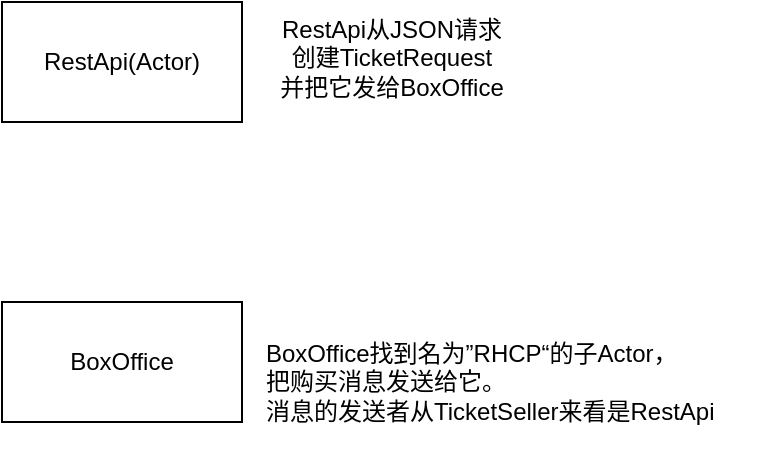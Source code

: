 <mxfile version="21.1.2" type="device" pages="3">
  <diagram id="QdtzB1-yVZnQ2-44isdV" name="第 1 页">
    <mxGraphModel dx="1276" dy="614" grid="1" gridSize="10" guides="1" tooltips="1" connect="1" arrows="1" fold="1" page="1" pageScale="1" pageWidth="827" pageHeight="1169" math="0" shadow="0">
      <root>
        <mxCell id="0" />
        <mxCell id="1" parent="0" />
        <mxCell id="yzGrq-KEkqZFvqPglRfG-1" value="RestApi(Actor)" style="rounded=0;whiteSpace=wrap;html=1;" parent="1" vertex="1">
          <mxGeometry x="120" y="120" width="120" height="60" as="geometry" />
        </mxCell>
        <mxCell id="yzGrq-KEkqZFvqPglRfG-3" value="BoxOffice" style="rounded=0;whiteSpace=wrap;html=1;" parent="1" vertex="1">
          <mxGeometry x="120" y="270" width="120" height="60" as="geometry" />
        </mxCell>
        <mxCell id="mO8PsYeswwl-MyHpv8Pa-1" value="RestApi从JSON请求&lt;br style=&quot;border-color: var(--border-color); text-align: left;&quot;&gt;&lt;span style=&quot;text-align: left;&quot;&gt;创建TicketRequest&lt;/span&gt;&lt;br style=&quot;border-color: var(--border-color); text-align: left;&quot;&gt;&lt;span style=&quot;text-align: left;&quot;&gt;并把它发给BoxOffice&lt;/span&gt;" style="text;html=1;strokeColor=none;fillColor=none;align=center;verticalAlign=middle;whiteSpace=wrap;rounded=0;" parent="1" vertex="1">
          <mxGeometry x="250" y="120" width="130" height="55" as="geometry" />
        </mxCell>
        <mxCell id="mO8PsYeswwl-MyHpv8Pa-2" value="BoxOffice找到名为”RHCP“的子Actor，&lt;br style=&quot;border-color: var(--border-color);&quot;&gt;&lt;span style=&quot;&quot;&gt;把购买消息发送给它。&lt;/span&gt;&lt;br style=&quot;border-color: var(--border-color);&quot;&gt;&lt;span style=&quot;&quot;&gt;消息的发送者从TicketSeller来看是RestApi&lt;/span&gt;" style="text;html=1;strokeColor=none;fillColor=none;align=left;verticalAlign=middle;whiteSpace=wrap;rounded=0;" parent="1" vertex="1">
          <mxGeometry x="250" y="270" width="250" height="80" as="geometry" />
        </mxCell>
      </root>
    </mxGraphModel>
  </diagram>
  <diagram id="lHQM6l09IXDPQYLzOYZr" name="思路整理">
    <mxGraphModel dx="1276" dy="214" grid="1" gridSize="10" guides="1" tooltips="1" connect="1" arrows="1" fold="1" page="0" pageScale="1" pageWidth="827" pageHeight="1169" math="0" shadow="0">
      <root>
        <mxCell id="0" />
        <mxCell id="1" parent="0" />
        <mxCell id="jNkwtZ25jCe6XWs4pB3f-2" value="Main" style="rounded=0;whiteSpace=wrap;html=1;sketch=1;curveFitting=1;jiggle=2;fontSize=13;fontFamily=Lucida Console;" parent="1" vertex="1">
          <mxGeometry x="40" y="690" width="120" height="60" as="geometry" />
        </mxCell>
        <mxCell id="jNkwtZ25jCe6XWs4pB3f-3" value="BoxOffice" style="rounded=0;whiteSpace=wrap;html=1;sketch=1;curveFitting=1;jiggle=2;fontSize=13;fontFamily=Lucida Console;" parent="1" vertex="1">
          <mxGeometry x="250" y="690" width="120" height="60" as="geometry" />
        </mxCell>
        <mxCell id="jNkwtZ25jCe6XWs4pB3f-4" value="EventMarshalling" style="rounded=0;whiteSpace=wrap;html=1;sketch=1;curveFitting=1;jiggle=2;fontSize=13;fontFamily=Lucida Console;" parent="1" vertex="1">
          <mxGeometry x="450" y="690" width="120" height="60" as="geometry" />
        </mxCell>
        <mxCell id="jNkwtZ25jCe6XWs4pB3f-5" value="RestApi" style="rounded=0;whiteSpace=wrap;html=1;sketch=1;curveFitting=1;jiggle=2;fontSize=13;fontFamily=Lucida Console;" parent="1" vertex="1">
          <mxGeometry x="670" y="1050" width="120" height="60" as="geometry" />
        </mxCell>
        <mxCell id="jNkwtZ25jCe6XWs4pB3f-6" value="TicketSeller" style="rounded=0;whiteSpace=wrap;html=1;sketch=1;curveFitting=1;jiggle=2;fontSize=13;fontFamily=Lucida Console;" parent="1" vertex="1">
          <mxGeometry x="850" y="690" width="120" height="60" as="geometry" />
        </mxCell>
        <mxCell id="jNkwtZ25jCe6XWs4pB3f-7" value="读取 application.conf配置文件" style="rounded=0;whiteSpace=wrap;html=1;sketch=1;curveFitting=1;jiggle=2;fontSize=13;fontFamily=Lucida Console;" parent="1" vertex="1">
          <mxGeometry x="40" y="820" width="120" height="60" as="geometry" />
        </mxCell>
        <mxCell id="jNkwtZ25jCe6XWs4pB3f-8" value="创建 ActorSystem()" style="rounded=0;whiteSpace=wrap;html=1;sketch=1;curveFitting=1;jiggle=2;fontSize=13;fontFamily=Lucida Console;" parent="1" vertex="1">
          <mxGeometry x="40" y="940" width="120" height="60" as="geometry" />
        </mxCell>
        <mxCell id="jNkwtZ25jCe6XWs4pB3f-9" value="创建 RestApi定义超时时间和HTTP路由信息" style="rounded=0;whiteSpace=wrap;html=1;sketch=1;curveFitting=1;jiggle=2;fontSize=13;fontFamily=Lucida Console;" parent="1" vertex="1">
          <mxGeometry x="40" y="1060" width="120" height="60" as="geometry" />
        </mxCell>
        <mxCell id="jNkwtZ25jCe6XWs4pB3f-10" value="route使用方便的DSL定义（DSL由Akka的akka-http模块提供。）" style="rounded=0;whiteSpace=wrap;html=1;sketch=1;curveFitting=1;jiggle=2;fontSize=13;fontFamily=Lucida Console;" parent="1" vertex="1">
          <mxGeometry x="225" y="1060" width="170" height="60" as="geometry" />
        </mxCell>
        <mxCell id="jNkwtZ25jCe6XWs4pB3f-11" value="" style="endArrow=classic;html=1;rounded=0;entryX=0;entryY=0.5;entryDx=0;entryDy=0;sketch=1;curveFitting=1;jiggle=2;fontSize=13;fontFamily=Lucida Console;" parent="1" target="jNkwtZ25jCe6XWs4pB3f-10" edge="1">
          <mxGeometry width="50" height="50" relative="1" as="geometry">
            <mxPoint x="170" y="1090" as="sourcePoint" />
            <mxPoint x="210" y="1140" as="targetPoint" />
          </mxGeometry>
        </mxCell>
        <mxCell id="jNkwtZ25jCe6XWs4pB3f-12" value="负责JSON转换和所需的HTTP响应" style="rounded=0;whiteSpace=wrap;html=1;sketch=1;curveFitting=1;jiggle=2;fontSize=13;fontFamily=Lucida Console;" parent="1" vertex="1">
          <mxGeometry x="225" y="1160" width="165" height="60" as="geometry" />
        </mxCell>
        <mxCell id="jNkwtZ25jCe6XWs4pB3f-13" value="" style="endArrow=classic;html=1;rounded=0;sketch=1;curveFitting=1;jiggle=2;fontSize=13;fontFamily=Lucida Console;" parent="1" edge="1">
          <mxGeometry width="50" height="50" relative="1" as="geometry">
            <mxPoint x="170" y="1130" as="sourcePoint" />
            <mxPoint x="220" y="1180" as="targetPoint" />
          </mxGeometry>
        </mxCell>
        <mxCell id="jNkwtZ25jCe6XWs4pB3f-15" value="Get /events" style="rounded=0;whiteSpace=wrap;html=1;fontSize=13;sketch=1;curveFitting=1;jiggle=2;fontFamily=Lucida Console;" parent="1" vertex="1">
          <mxGeometry x="740" y="1130" width="190" height="60" as="geometry" />
        </mxCell>
        <mxCell id="jNkwtZ25jCe6XWs4pB3f-16" value="Post /events/Segment" style="rounded=0;whiteSpace=wrap;html=1;fontSize=13;sketch=1;curveFitting=1;jiggle=2;fontFamily=Lucida Console;" parent="1" vertex="1">
          <mxGeometry x="740" y="1210" width="190" height="60" as="geometry" />
        </mxCell>
        <mxCell id="jNkwtZ25jCe6XWs4pB3f-17" value="Post events/Segment/tickets" style="rounded=0;whiteSpace=wrap;html=1;fontSize=13;sketch=1;curveFitting=1;jiggle=2;fontFamily=Lucida Console;" parent="1" vertex="1">
          <mxGeometry x="740" y="1450" width="190" height="60" as="geometry" />
        </mxCell>
        <mxCell id="jNkwtZ25jCe6XWs4pB3f-18" value="&lt;b&gt;Trait&lt;/b&gt; BoxOfficeApi" style="rounded=0;whiteSpace=wrap;html=1;sketch=1;curveFitting=1;jiggle=2;fontSize=13;fontFamily=Lucida Console;" parent="1" vertex="1">
          <mxGeometry x="1030" y="1050" width="120" height="60" as="geometry" />
        </mxCell>
        <mxCell id="jNkwtZ25jCe6XWs4pB3f-19" value="getEvents()" style="rounded=0;whiteSpace=wrap;html=1;fontSize=13;sketch=1;curveFitting=1;jiggle=2;fontFamily=Lucida Console;" parent="1" vertex="1">
          <mxGeometry x="1110" y="1130" width="190" height="60" as="geometry" />
        </mxCell>
        <mxCell id="jNkwtZ25jCe6XWs4pB3f-20" value="createEvent" style="rounded=0;whiteSpace=wrap;html=1;fontSize=13;sketch=1;curveFitting=1;jiggle=2;fontFamily=Lucida Console;" parent="1" vertex="1">
          <mxGeometry x="1110" y="1210" width="190" height="60" as="geometry" />
        </mxCell>
        <mxCell id="jNkwtZ25jCe6XWs4pB3f-21" value="getEvents(event)" style="rounded=0;whiteSpace=wrap;html=1;fontSize=13;sketch=1;curveFitting=1;jiggle=2;fontFamily=Lucida Console;" parent="1" vertex="1">
          <mxGeometry x="1110" y="1290" width="190" height="60" as="geometry" />
        </mxCell>
        <mxCell id="jNkwtZ25jCe6XWs4pB3f-22" value="Get /events/Segment" style="rounded=0;whiteSpace=wrap;html=1;fontSize=13;sketch=1;curveFitting=1;jiggle=2;fontFamily=Lucida Console;" parent="1" vertex="1">
          <mxGeometry x="740" y="1290" width="190" height="60" as="geometry" />
        </mxCell>
        <mxCell id="jNkwtZ25jCe6XWs4pB3f-23" value="Delete /events/Segment" style="rounded=0;whiteSpace=wrap;html=1;fontSize=13;sketch=1;curveFitting=1;jiggle=2;fontFamily=Lucida Console;" parent="1" vertex="1">
          <mxGeometry x="740" y="1370" width="190" height="60" as="geometry" />
        </mxCell>
        <mxCell id="jNkwtZ25jCe6XWs4pB3f-24" value="cancelEvent(event)" style="rounded=0;whiteSpace=wrap;html=1;fontSize=13;sketch=1;curveFitting=1;jiggle=2;fontFamily=Lucida Console;" parent="1" vertex="1">
          <mxGeometry x="1110" y="1370" width="190" height="60" as="geometry" />
        </mxCell>
        <mxCell id="jNkwtZ25jCe6XWs4pB3f-25" value="requestTickets(event,tickets)" style="rounded=0;whiteSpace=wrap;html=1;fontSize=13;sketch=1;curveFitting=1;jiggle=2;fontFamily=Lucida Console;" parent="1" vertex="1">
          <mxGeometry x="1110" y="1450" width="190" height="60" as="geometry" />
        </mxCell>
        <mxCell id="jNkwtZ25jCe6XWs4pB3f-26" value="&lt;b&gt;Actor&lt;/b&gt;&amp;nbsp;boxOffice" style="rounded=0;whiteSpace=wrap;html=1;sketch=1;curveFitting=1;jiggle=2;fillColor=#d5e8d4;strokeColor=#82b366;fontFamily=Lucida Console;" parent="1" vertex="1">
          <mxGeometry x="1410" y="1050" width="110" height="70" as="geometry" />
        </mxCell>
        <mxCell id="jNkwtZ25jCe6XWs4pB3f-29" value="createBoxOffice()" style="text;html=1;strokeColor=#82b366;fillColor=#d5e8d4;align=center;verticalAlign=middle;whiteSpace=wrap;rounded=0;fontStyle=1;sketch=1;curveFitting=1;jiggle=2;fontSize=15;fontFamily=Lucida Console;" parent="1" vertex="1">
          <mxGeometry x="960" y="955" width="190" height="30" as="geometry" />
        </mxCell>
        <mxCell id="jNkwtZ25jCe6XWs4pB3f-31" value="Main" style="rounded=0;whiteSpace=wrap;html=1;sketch=1;curveFitting=1;jiggle=2;fontFamily=Lucida Console;" parent="1" vertex="1">
          <mxGeometry x="480" y="1260" width="120" height="60" as="geometry" />
        </mxCell>
        <mxCell id="jNkwtZ25jCe6XWs4pB3f-32" value="" style="endArrow=classic;html=1;rounded=0;sketch=1;curveFitting=1;jiggle=2;fontFamily=Lucida Console;" parent="1" edge="1">
          <mxGeometry width="50" height="50" relative="1" as="geometry">
            <mxPoint x="610" y="1290" as="sourcePoint" />
            <mxPoint x="720" y="1290" as="targetPoint" />
          </mxGeometry>
        </mxCell>
        <mxCell id="jNkwtZ25jCe6XWs4pB3f-33" value="ActorSystem()" style="text;html=1;strokeColor=#82b366;fillColor=#d5e8d4;align=center;verticalAlign=middle;whiteSpace=wrap;rounded=0;sketch=1;curveFitting=1;jiggle=2;fontFamily=Lucida Console;" parent="1" vertex="1">
          <mxGeometry x="610" y="1250" width="100" height="30" as="geometry" />
        </mxCell>
        <mxCell id="jNkwtZ25jCe6XWs4pB3f-35" value="&lt;b&gt;system&lt;/b&gt;" style="rounded=0;whiteSpace=wrap;html=1;sketch=1;curveFitting=1;jiggle=2;fillColor=#d5e8d4;strokeColor=#82b366;fontFamily=Lucida Console;" parent="1" vertex="1">
          <mxGeometry x="855" y="1045" width="110" height="70" as="geometry" />
        </mxCell>
        <mxCell id="jNkwtZ25jCe6XWs4pB3f-36" value="" style="endArrow=classic;html=1;rounded=0;entryX=0.381;entryY=0.993;entryDx=0;entryDy=0;entryPerimeter=0;sketch=1;curveFitting=1;jiggle=2;fontFamily=Lucida Console;" parent="1" target="jNkwtZ25jCe6XWs4pB3f-29" edge="1">
          <mxGeometry width="50" height="50" relative="1" as="geometry">
            <mxPoint x="940" y="1040" as="sourcePoint" />
            <mxPoint x="990" y="985" as="targetPoint" />
          </mxGeometry>
        </mxCell>
        <mxCell id="jNkwtZ25jCe6XWs4pB3f-38" value="" style="endArrow=classic;html=1;rounded=0;exitX=0.627;exitY=1.127;exitDx=0;exitDy=0;exitPerimeter=0;entryX=0;entryY=0;entryDx=0;entryDy=0;sketch=1;curveFitting=1;jiggle=2;fontFamily=Lucida Console;" parent="1" source="jNkwtZ25jCe6XWs4pB3f-29" target="jNkwtZ25jCe6XWs4pB3f-26" edge="1">
          <mxGeometry width="50" height="50" relative="1" as="geometry">
            <mxPoint x="950" y="1050" as="sourcePoint" />
            <mxPoint x="1400" y="1060" as="targetPoint" />
          </mxGeometry>
        </mxCell>
        <mxCell id="jNkwtZ25jCe6XWs4pB3f-39" value="" style="endArrow=classic;html=1;rounded=0;sketch=1;curveFitting=1;jiggle=2;fontFamily=Lucida Console;" parent="1" edge="1">
          <mxGeometry width="50" height="50" relative="1" as="geometry">
            <mxPoint x="950" y="1160" as="sourcePoint" />
            <mxPoint x="1100" y="1160" as="targetPoint" />
          </mxGeometry>
        </mxCell>
        <mxCell id="jNkwtZ25jCe6XWs4pB3f-40" value="" style="endArrow=classic;html=1;rounded=0;sketch=1;curveFitting=1;jiggle=2;fontFamily=Lucida Console;" parent="1" edge="1">
          <mxGeometry width="50" height="50" relative="1" as="geometry">
            <mxPoint x="950" y="1239.5" as="sourcePoint" />
            <mxPoint x="1100" y="1239.5" as="targetPoint" />
          </mxGeometry>
        </mxCell>
        <mxCell id="jNkwtZ25jCe6XWs4pB3f-41" value="" style="endArrow=classic;html=1;rounded=0;sketch=1;curveFitting=1;jiggle=2;fontFamily=Lucida Console;" parent="1" edge="1">
          <mxGeometry width="50" height="50" relative="1" as="geometry">
            <mxPoint x="950" y="1320" as="sourcePoint" />
            <mxPoint x="1100" y="1320" as="targetPoint" />
          </mxGeometry>
        </mxCell>
        <mxCell id="jNkwtZ25jCe6XWs4pB3f-42" value="" style="endArrow=classic;html=1;rounded=0;sketch=1;curveFitting=1;jiggle=2;fontFamily=Lucida Console;" parent="1" edge="1">
          <mxGeometry width="50" height="50" relative="1" as="geometry">
            <mxPoint x="950" y="1399.5" as="sourcePoint" />
            <mxPoint x="1100" y="1399.5" as="targetPoint" />
          </mxGeometry>
        </mxCell>
        <mxCell id="jNkwtZ25jCe6XWs4pB3f-43" value="" style="endArrow=classic;html=1;rounded=0;sketch=1;curveFitting=1;jiggle=2;fontFamily=Lucida Console;" parent="1" edge="1">
          <mxGeometry width="50" height="50" relative="1" as="geometry">
            <mxPoint x="950" y="1479.5" as="sourcePoint" />
            <mxPoint x="1100" y="1479.5" as="targetPoint" />
          </mxGeometry>
        </mxCell>
        <mxCell id="jNkwtZ25jCe6XWs4pB3f-44" value="" style="endArrow=classic;html=1;rounded=0;sketch=1;curveFitting=1;jiggle=2;fontFamily=Lucida Console;" parent="1" edge="1">
          <mxGeometry width="50" height="50" relative="1" as="geometry">
            <mxPoint x="1310" y="1165" as="sourcePoint" />
            <mxPoint x="1440" y="1130" as="targetPoint" />
          </mxGeometry>
        </mxCell>
        <mxCell id="jNkwtZ25jCe6XWs4pB3f-45" value="" style="endArrow=classic;html=1;rounded=0;sketch=1;curveFitting=1;jiggle=2;fontFamily=Lucida Console;" parent="1" edge="1">
          <mxGeometry width="50" height="50" relative="1" as="geometry">
            <mxPoint x="1310" y="1240" as="sourcePoint" />
            <mxPoint x="1460" y="1130" as="targetPoint" />
          </mxGeometry>
        </mxCell>
        <mxCell id="jNkwtZ25jCe6XWs4pB3f-46" value="" style="endArrow=classic;html=1;rounded=0;sketch=1;curveFitting=1;jiggle=2;fontFamily=Lucida Console;" parent="1" edge="1">
          <mxGeometry width="50" height="50" relative="1" as="geometry">
            <mxPoint x="1310" y="1325" as="sourcePoint" />
            <mxPoint x="1480" y="1130" as="targetPoint" />
          </mxGeometry>
        </mxCell>
        <mxCell id="jNkwtZ25jCe6XWs4pB3f-47" value="" style="endArrow=classic;html=1;rounded=0;sketch=1;curveFitting=1;jiggle=2;fontFamily=Lucida Console;" parent="1" edge="1">
          <mxGeometry width="50" height="50" relative="1" as="geometry">
            <mxPoint x="1310" y="1400" as="sourcePoint" />
            <mxPoint x="1490" y="1130" as="targetPoint" />
          </mxGeometry>
        </mxCell>
        <mxCell id="jNkwtZ25jCe6XWs4pB3f-48" value="" style="endArrow=classic;html=1;rounded=0;sketch=1;curveFitting=1;jiggle=2;fontFamily=Lucida Console;" parent="1" edge="1">
          <mxGeometry width="50" height="50" relative="1" as="geometry">
            <mxPoint x="1310" y="1480" as="sourcePoint" />
            <mxPoint x="1510" y="1130" as="targetPoint" />
          </mxGeometry>
        </mxCell>
        <mxCell id="jNkwtZ25jCe6XWs4pB3f-49" value="&lt;b&gt;Class&lt;/b&gt; BoxOffice" style="rounded=0;whiteSpace=wrap;html=1;sketch=1;curveFitting=1;jiggle=2;fontSize=13;fontFamily=Lucida Console;" parent="1" vertex="1">
          <mxGeometry x="1530" y="880" width="120" height="65" as="geometry" />
        </mxCell>
        <mxCell id="jNkwtZ25jCe6XWs4pB3f-50" value="Extends" style="endArrow=block;endSize=16;endFill=0;html=1;rounded=0;fontFamily=Lucida Console;sketch=1;curveFitting=1;jiggle=2;" parent="1" edge="1">
          <mxGeometry width="160" relative="1" as="geometry">
            <mxPoint x="1660" y="914" as="sourcePoint" />
            <mxPoint x="1750" y="914.5" as="targetPoint" />
          </mxGeometry>
        </mxCell>
        <mxCell id="jNkwtZ25jCe6XWs4pB3f-51" value="&lt;b&gt;Actor&lt;/b&gt;" style="rounded=0;whiteSpace=wrap;html=1;sketch=1;curveFitting=1;jiggle=2;fontSize=13;fillColor=#d5e8d4;strokeColor=#82b366;fontFamily=Lucida Console;" parent="1" vertex="1">
          <mxGeometry x="1762" y="880" width="120" height="65" as="geometry" />
        </mxCell>
        <mxCell id="jNkwtZ25jCe6XWs4pB3f-52" value="" style="endArrow=classic;html=1;rounded=0;fontFamily=Lucida Console;sketch=1;curveFitting=1;jiggle=2;" parent="1" edge="1">
          <mxGeometry width="50" height="50" relative="1" as="geometry">
            <mxPoint x="1530" y="1090" as="sourcePoint" />
            <mxPoint x="1600" y="970" as="targetPoint" />
          </mxGeometry>
        </mxCell>
        <mxCell id="jNkwtZ25jCe6XWs4pB3f-53" value="利用 &lt;b&gt;Object&lt;/b&gt; BoxOffice 伴生类 + 样例类 构造消息类型" style="text;html=1;strokeColor=none;fillColor=default;align=center;verticalAlign=middle;whiteSpace=wrap;rounded=0;fontSize=13;fontFamily=Lucida Console;sketch=1;curveFitting=1;jiggle=2;" parent="1" vertex="1">
          <mxGeometry x="1540" y="1000" width="190" height="30" as="geometry" />
        </mxCell>
        <mxCell id="jNkwtZ25jCe6XWs4pB3f-54" value="&lt;b&gt;Actor&lt;/b&gt; TicketSeller" style="rounded=0;whiteSpace=wrap;html=1;sketch=1;curveFitting=1;jiggle=2;fontSize=13;fontFamily=Lucida Console;fillColor=#ffe6cc;strokeColor=#d79b00;" parent="1" vertex="1">
          <mxGeometry x="1800" y="1190" width="170" height="50" as="geometry" />
        </mxCell>
        <mxCell id="jNkwtZ25jCe6XWs4pB3f-55" value="" style="endArrow=classic;html=1;rounded=0;fontFamily=Lucida Console;sketch=1;curveFitting=1;jiggle=2;" parent="1" edge="1">
          <mxGeometry width="50" height="50" relative="1" as="geometry">
            <mxPoint x="1530" y="1120" as="sourcePoint" />
            <mxPoint x="1770" y="1220" as="targetPoint" />
          </mxGeometry>
        </mxCell>
        <mxCell id="jNkwtZ25jCe6XWs4pB3f-56" value="boxOffice 会为每个 event（票）创建一个TicketSeller Actor" style="text;html=1;strokeColor=none;fillColor=default;align=center;verticalAlign=middle;whiteSpace=wrap;rounded=0;fontSize=13;fontFamily=Lucida Console;sketch=1;curveFitting=1;jiggle=2;" parent="1" vertex="1">
          <mxGeometry x="1550" y="1130" width="370" height="30" as="geometry" />
        </mxCell>
        <mxCell id="jNkwtZ25jCe6XWs4pB3f-58" value="" style="endArrow=classic;html=1;rounded=0;fillColor=#f8cecc;strokeColor=#b85450;sketch=1;curveFitting=1;jiggle=2;" parent="1" edge="1">
          <mxGeometry width="50" height="50" relative="1" as="geometry">
            <mxPoint x="1780" y="1315" as="sourcePoint" />
            <mxPoint x="1630" y="1440" as="targetPoint" />
          </mxGeometry>
        </mxCell>
        <mxCell id="jNkwtZ25jCe6XWs4pB3f-59" value="" style="endArrow=classic;html=1;rounded=0;fillColor=#f8cecc;strokeColor=#b85450;sketch=1;curveFitting=1;jiggle=2;" parent="1" edge="1">
          <mxGeometry width="50" height="50" relative="1" as="geometry">
            <mxPoint x="1770" y="1260" as="sourcePoint" />
            <mxPoint x="1530" y="1150" as="targetPoint" />
          </mxGeometry>
        </mxCell>
        <mxCell id="jNkwtZ25jCe6XWs4pB3f-60" value="return" style="text;html=1;strokeColor=none;fillColor=none;align=center;verticalAlign=middle;whiteSpace=wrap;rounded=0;fontFamily=Lucida Console;fontSize=13;fontStyle=1" parent="1" vertex="1">
          <mxGeometry x="1590" y="1190" width="60" height="30" as="geometry" />
        </mxCell>
        <mxCell id="jNkwtZ25jCe6XWs4pB3f-61" value="return" style="text;html=1;strokeColor=none;fillColor=none;align=center;verticalAlign=middle;whiteSpace=wrap;rounded=0;fontFamily=Lucida Console;fontSize=13;fontStyle=1" parent="1" vertex="1">
          <mxGeometry x="1600" y="1370" width="160" height="30" as="geometry" />
        </mxCell>
        <mxCell id="jNkwtZ25jCe6XWs4pB3f-62" value="&lt;b&gt;Actor&lt;/b&gt; TicketSeller" style="rounded=0;whiteSpace=wrap;html=1;sketch=1;curveFitting=1;jiggle=2;fontSize=13;fontFamily=Lucida Console;fillColor=#ffe6cc;strokeColor=#d79b00;" parent="1" vertex="1">
          <mxGeometry x="1800" y="1270" width="170" height="50" as="geometry" />
        </mxCell>
        <mxCell id="jNkwtZ25jCe6XWs4pB3f-63" value="&lt;b&gt;Actor&lt;/b&gt; TicketSeller" style="rounded=0;whiteSpace=wrap;html=1;sketch=1;curveFitting=1;jiggle=2;fontSize=13;fontFamily=Lucida Console;fillColor=#ffe6cc;strokeColor=#d79b00;" parent="1" vertex="1">
          <mxGeometry x="1800" y="1350" width="170" height="50" as="geometry" />
        </mxCell>
      </root>
    </mxGraphModel>
  </diagram>
  <diagram id="7pjMKIgsrT717uUX_Z2q" name="分发-收集模式">
    <mxGraphModel dx="1434" dy="844" grid="1" gridSize="10" guides="1" tooltips="1" connect="1" arrows="1" fold="1" page="1" pageScale="1" pageWidth="827" pageHeight="1169" math="0" shadow="0">
      <root>
        <mxCell id="0" />
        <mxCell id="1" parent="0" />
        <mxCell id="jL8pIOmJgS9LUeVNXqOg-1" value="message" style="rounded=0;whiteSpace=wrap;html=1;sketch=1;curveFitting=1;jiggle=2;fontSize=14;fontFamily=Lucida Console;" vertex="1" parent="1">
          <mxGeometry x="100" y="280" width="120" height="60" as="geometry" />
        </mxCell>
        <mxCell id="jL8pIOmJgS9LUeVNXqOg-2" value="接受者列表" style="rounded=0;whiteSpace=wrap;html=1;sketch=1;curveFitting=1;jiggle=2;fontSize=14;fontFamily=Lucida Console;" vertex="1" parent="1">
          <mxGeometry x="330" y="280" width="120" height="60" as="geometry" />
        </mxCell>
        <mxCell id="jL8pIOmJgS9LUeVNXqOg-3" value="handler01" style="rounded=0;whiteSpace=wrap;html=1;sketch=1;curveFitting=1;jiggle=2;fontSize=14;fontFamily=Lucida Console;" vertex="1" parent="1">
          <mxGeometry x="580" y="200" width="120" height="60" as="geometry" />
        </mxCell>
        <mxCell id="jL8pIOmJgS9LUeVNXqOg-4" value="handler02" style="rounded=0;whiteSpace=wrap;html=1;sketch=1;curveFitting=1;jiggle=2;fontSize=14;fontFamily=Lucida Console;" vertex="1" parent="1">
          <mxGeometry x="580" y="380" width="120" height="60" as="geometry" />
        </mxCell>
        <mxCell id="jL8pIOmJgS9LUeVNXqOg-5" value="收集器" style="rounded=0;whiteSpace=wrap;html=1;sketch=1;curveFitting=1;jiggle=2;fontSize=14;fontFamily=Lucida Console;" vertex="1" parent="1">
          <mxGeometry x="820" y="280" width="120" height="60" as="geometry" />
        </mxCell>
        <mxCell id="jL8pIOmJgS9LUeVNXqOg-6" value="" style="endArrow=classic;html=1;rounded=0;fontSize=14;fontFamily=Lucida Console;" edge="1" parent="1">
          <mxGeometry width="50" height="50" relative="1" as="geometry">
            <mxPoint x="240" y="309.5" as="sourcePoint" />
            <mxPoint x="310" y="309.5" as="targetPoint" />
          </mxGeometry>
        </mxCell>
        <mxCell id="jL8pIOmJgS9LUeVNXqOg-7" value="" style="endArrow=classic;html=1;rounded=0;fontSize=14;fontFamily=Lucida Console;" edge="1" parent="1">
          <mxGeometry width="50" height="50" relative="1" as="geometry">
            <mxPoint x="460" y="309.5" as="sourcePoint" />
            <mxPoint x="570" y="240" as="targetPoint" />
          </mxGeometry>
        </mxCell>
        <mxCell id="jL8pIOmJgS9LUeVNXqOg-8" value="" style="endArrow=classic;html=1;rounded=0;fontSize=14;fontFamily=Lucida Console;" edge="1" parent="1">
          <mxGeometry width="50" height="50" relative="1" as="geometry">
            <mxPoint x="460" y="320" as="sourcePoint" />
            <mxPoint x="570" y="410" as="targetPoint" />
          </mxGeometry>
        </mxCell>
        <mxCell id="jL8pIOmJgS9LUeVNXqOg-9" value="" style="endArrow=classic;html=1;rounded=0;fontSize=14;fontFamily=Lucida Console;" edge="1" parent="1">
          <mxGeometry width="50" height="50" relative="1" as="geometry">
            <mxPoint x="810" y="310" as="sourcePoint" />
            <mxPoint x="710" y="240" as="targetPoint" />
          </mxGeometry>
        </mxCell>
        <mxCell id="jL8pIOmJgS9LUeVNXqOg-10" value="" style="endArrow=classic;html=1;rounded=0;fontSize=14;fontFamily=Lucida Console;" edge="1" parent="1">
          <mxGeometry width="50" height="50" relative="1" as="geometry">
            <mxPoint x="810" y="330" as="sourcePoint" />
            <mxPoint x="710" y="400" as="targetPoint" />
          </mxGeometry>
        </mxCell>
      </root>
    </mxGraphModel>
  </diagram>
</mxfile>

